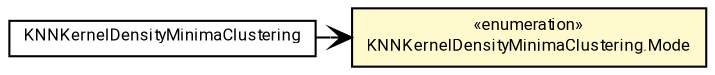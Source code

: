 #!/usr/local/bin/dot
#
# Class diagram 
# Generated by UMLGraph version R5_7_2-60-g0e99a6 (http://www.spinellis.gr/umlgraph/)
#

digraph G {
	graph [fontnames="svg"]
	edge [fontname="Roboto",fontsize=7,labelfontname="Roboto",labelfontsize=7,color="black"];
	node [fontname="Roboto",fontcolor="black",fontsize=8,shape=plaintext,margin=0,width=0,height=0];
	nodesep=0.15;
	ranksep=0.25;
	rankdir=LR;
	// de.lmu.ifi.dbs.elki.algorithm.clustering.onedimensional.KNNKernelDensityMinimaClustering<V extends de.lmu.ifi.dbs.elki.data.NumberVector>
	c5883233 [label=<<table title="de.lmu.ifi.dbs.elki.algorithm.clustering.onedimensional.KNNKernelDensityMinimaClustering" border="0" cellborder="1" cellspacing="0" cellpadding="2" href="KNNKernelDensityMinimaClustering.html" target="_parent">
		<tr><td><table border="0" cellspacing="0" cellpadding="1">
		<tr><td align="center" balign="center"> <font face="Roboto">KNNKernelDensityMinimaClustering</font> </td></tr>
		</table></td></tr>
		</table>>, URL="KNNKernelDensityMinimaClustering.html"];
	// de.lmu.ifi.dbs.elki.algorithm.clustering.onedimensional.KNNKernelDensityMinimaClustering.Mode
	c5883234 [label=<<table title="de.lmu.ifi.dbs.elki.algorithm.clustering.onedimensional.KNNKernelDensityMinimaClustering.Mode" border="0" cellborder="1" cellspacing="0" cellpadding="2" bgcolor="lemonChiffon" href="KNNKernelDensityMinimaClustering.Mode.html" target="_parent">
		<tr><td><table border="0" cellspacing="0" cellpadding="1">
		<tr><td align="center" balign="center"> &#171;enumeration&#187; </td></tr>
		<tr><td align="center" balign="center"> <font face="Roboto">KNNKernelDensityMinimaClustering.Mode</font> </td></tr>
		</table></td></tr>
		</table>>, URL="KNNKernelDensityMinimaClustering.Mode.html"];
	// de.lmu.ifi.dbs.elki.algorithm.clustering.onedimensional.KNNKernelDensityMinimaClustering<V extends de.lmu.ifi.dbs.elki.data.NumberVector> navassoc de.lmu.ifi.dbs.elki.algorithm.clustering.onedimensional.KNNKernelDensityMinimaClustering.Mode
	c5883233 -> c5883234 [arrowhead=open,weight=1];
}

